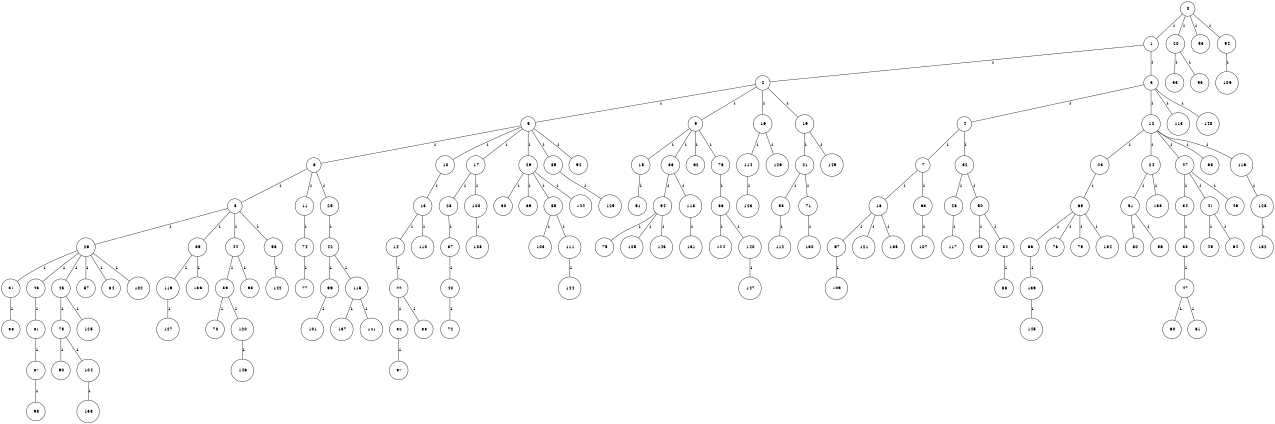graph G {
size="8.5,11;"
ratio = "expand;"
fixedsize="true;"
overlap="scale;"
node[shape=circle,width=.12,hight=.12,fontsize=12]
edge[fontsize=12]

0[label=" 0" color=black, pos="2.6371991,2.896673!"];
1[label=" 1" color=black, pos="1.7388736,0.54186803!"];
2[label=" 2" color=black, pos="1.8570531,2.156849!"];
3[label=" 3" color=black, pos="0.28735974,2.7316701!"];
4[label=" 4" color=black, pos="1.6976089,1.6337558!"];
5[label=" 5" color=black, pos="1.4592409,2.9108558!"];
6[label=" 6" color=black, pos="2.8889682,1.2314155!"];
7[label=" 7" color=black, pos="2.2775403,1.0419095!"];
8[label=" 8" color=black, pos="1.1144514,2.2941648!"];
9[label=" 9" color=black, pos="1.3219251,0.60374333!"];
10[label=" 10" color=black, pos="1.8068802,1.5993455!"];
11[label=" 11" color=black, pos="0.044075546,0.94315596!"];
12[label=" 12" color=black, pos="2.3006608,0.9858923!"];
13[label=" 13" color=black, pos="0.63162992,0.11728285!"];
14[label=" 14" color=black, pos="1.4411397,0.93050833!"];
15[label=" 15" color=black, pos="1.0931525,1.6334195!"];
16[label=" 16" color=black, pos="0.91100032,0.060928828!"];
17[label=" 17" color=black, pos="2.7636172,1.4119035!"];
18[label=" 18" color=black, pos="1.4252645,0.66473727!"];
19[label=" 19" color=black, pos="0.34226468,1.2110245!"];
20[label=" 20" color=black, pos="1.184805,1.4028272!"];
21[label=" 21" color=black, pos="0.093664855,2.337033!"];
22[label=" 22" color=black, pos="1.8688084,0.25348456!"];
23[label=" 23" color=black, pos="0.23995919,0.16956473!"];
24[label=" 24" color=black, pos="1.8144883,0.38388489!"];
25[label=" 25" color=black, pos="0.89516572,0.14860291!"];
26[label=" 26" color=black, pos="2.8070375,1.7897703!"];
27[label=" 27" color=black, pos="1.4212334,1.7922277!"];
28[label=" 28" color=black, pos="0.19771159,2.4224734!"];
29[label=" 29" color=black, pos="0.71516492,0.82618098!"];
30[label=" 30" color=black, pos="0.027047732,1.5459342!"];
31[label=" 31" color=black, pos="1.9665696,1.4179664!"];
32[label=" 32" color=black, pos="1.9459925,1.3591635!"];
33[label=" 33" color=black, pos="1.5976397,2.1615885!"];
34[label=" 34" color=black, pos="1.3211066,2.5539794!"];
35[label=" 35" color=black, pos="0.95215359,2.3483784!"];
36[label=" 36" color=black, pos="2.5412619,0.44124162!"];
37[label=" 37" color=black, pos="1.5303582,1.8404002!"];
38[label=" 38" color=black, pos="0.34708813,0.82441283!"];
39[label=" 39" color=black, pos="1.1018333,2.0947156!"];
40[label=" 40" color=black, pos="1.0442306,2.888984!"];
41[label=" 41" color=black, pos="2.9616454,2.0465475!"];
42[label=" 42" color=black, pos="2.0019313,0.025091977!"];
43[label=" 43" color=black, pos="1.946734,2.1039501!"];
44[label=" 44" color=black, pos="2.1443222,2.7444227!"];
45[label=" 45" color=black, pos="0.81261427,2.2320863!"];
46[label=" 46" color=black, pos="1.9711572,0.47336009!"];
47[label=" 47" color=black, pos="2.2988784,2.1208163!"];
48[label=" 48" color=black, pos="2.0219548,2.9849793!"];
49[label=" 49" color=black, pos="2.0603729,2.2663522!"];
50[label=" 50" color=black, pos="2.6320537,0.016389014!"];
51[label=" 51" color=black, pos="0.66491456,1.0667836!"];
52[label=" 52" color=black, pos="2.6655307,0.48391711!"];
53[label=" 53" color=black, pos="0.39602912,2.6378474!"];
54[label=" 54" color=black, pos="1.7725025,2.4401768!"];
55[label=" 55" color=black, pos="2.6792832,2.4144898!"];
56[label=" 56" color=black, pos="2.5707935,2.6848381!"];
57[label=" 57" color=black, pos="2.4309958,1.6934705!"];
58[label=" 58" color=black, pos="1.2426345,2.6418373!"];
59[label=" 59" color=black, pos="1.8301986,2.7167858!"];
60[label=" 60" color=black, pos="1.5198271,2.9738743!"];
61[label=" 61" color=black, pos="1.9167063,2.2830426!"];
62[label=" 62" color=black, pos="1.7229292,0.76058961!"];
63[label=" 63" color=black, pos="1.2842126,0.10345035!"];
64[label=" 64" color=black, pos="0.57454846,0.48617252!"];
65[label=" 65" color=black, pos="0.73947879,2.0685939!"];
66[label=" 66" color=black, pos="0.88950257,2.8896623!"];
67[label=" 67" color=black, pos="2.419052,1.2154305!"];
68[label=" 68" color=black, pos="0.80715098,0.85473541!"];
69[label=" 69" color=black, pos="1.8010266,1.413066!"];
70[label=" 70" color=black, pos="0.86099743,2.9261683!"];
71[label=" 71" color=black, pos="1.348735,2.0002162!"];
72[label=" 72" color=black, pos="2.8179071,0.92882778!"];
73[label=" 73" color=black, pos="0.66603173,2.5394991!"];
74[label=" 74" color=black, pos="1.7078528,2.2752355!"];
75[label=" 75" color=black, pos="2.0356095,1.065784!"];
76[label=" 76" color=black, pos="2.6799709,2.5666178!"];
77[label=" 77" color=black, pos="0.05829741,0.0049533155!"];
78[label=" 78" color=black, pos="0.15333938,0.064504868!"];
79[label=" 79" color=black, pos="2.9607402,1.4253579!"];
80[label=" 80" color=black, pos="0.55110973,1.3360332!"];
81[label=" 81" color=black, pos="2.3516073,1.7726758!"];
82[label=" 82" color=black, pos="1.3046938,2.186365!"];
83[label=" 83" color=black, pos="1.5385772,1.1830638!"];
84[label=" 84" color=black, pos="2.1726685,2.6995455!"];
85[label=" 85" color=black, pos="1.7293654,2.1502607!"];
86[label=" 86" color=black, pos="1.6356204,2.3847792!"];
87[label=" 87" color=black, pos="0.27948661,1.3750079!"];
88[label=" 88" color=black, pos="0.1643227,2.0477378!"];
89[label=" 89" color=black, pos="2.5865734,2.5753902!"];
90[label=" 90" color=black, pos="0.8683248,2.2315705!"];
91[label=" 91" color=black, pos="2.0139043,0.6254501!"];
92[label=" 92" color=black, pos="1.1643159,2.4175386!"];
93[label=" 93" color=black, pos="0.029494497,0.77638609!"];
94[label=" 94" color=black, pos="0.78256487,0.26147557!"];
95[label=" 95" color=black, pos="2.9713023,2.8926478!"];
96[label=" 96" color=black, pos="2.3475246,2.651555!"];
97[label=" 97" color=black, pos="0.7607992,1.8253652!"];
98[label=" 98" color=black, pos="0.98870045,1.036026!"];
99[label=" 99" color=black, pos="1.47157,1.1891774!"];
100[label=" 100" color=black, pos="1.9864718,0.52956729!"];
101[label=" 101" color=black, pos="2.1745153,1.6810812!"];
102[label=" 102" color=black, pos="2.4671186,1.0191317!"];
103[label=" 103" color=black, pos="0.57904027,0.57404593!"];
104[label=" 104" color=black, pos="1.8521652,1.8606629!"];
105[label=" 105" color=black, pos="1.4525462,0.24208835!"];
106[label=" 106" color=black, pos="1.7429637,2.4438513!"];
107[label=" 107" color=black, pos="1.9395905,2.8504197!"];
108[label=" 108" color=black, pos="0.2397448,0.94202851!"];
109[label=" 109" color=black, pos="2.6859404,1.3713403!"];
110[label=" 110" color=black, pos="1.5656665,2.59148!"];
111[label=" 111" color=black, pos="1.3022515,1.0712716!"];
112[label=" 112" color=black, pos="1.3911268,1.7673811!"];
113[label=" 113" color=black, pos="1.6179625,0.28491964!"];
114[label=" 114" color=black, pos="1.2875838,0.57546001!"];
115[label=" 115" color=black, pos="0.36179973,1.1532365!"];
116[label=" 116" color=black, pos="2.8058667,2.0158047!"];
117[label=" 117" color=black, pos="1.7183747,1.6448661!"];
118[label=" 118" color=black, pos="0.77761703,2.4287479!"];
119[label=" 119" color=black, pos="1.401872,1.2342853!"];
120[label=" 120" color=black, pos="2.431954,2.6366719!"];
121[label=" 121" color=black, pos="0.011135729,0.41084279!"];
122[label=" 122" color=black, pos="1.6503625,1.5258937!"];
123[label=" 123" color=black, pos="2.4121825,2.6137067!"];
124[label=" 124" color=black, pos="1.7743953,0.70985637!"];
125[label=" 125" color=black, pos="2.0166564,2.7768112!"];
126[label=" 126" color=black, pos="2.5910686,1.874142!"];
127[label=" 127" color=black, pos="0.70557863,0.78593947!"];
128[label=" 128" color=black, pos="2.1100936,0.18744918!"];
129[label=" 129" color=black, pos="2.3442028,0.41994881!"];
130[label=" 130" color=black, pos="1.5845948,1.0067275!"];
131[label=" 131" color=black, pos="1.6249728,0.21482656!"];
132[label=" 132" color=black, pos="2.2499456,0.89213806!"];
133[label=" 133" color=black, pos="2.2794055,2.0608754!"];
134[label=" 134" color=black, pos="1.8745083,1.8634147!"];
135[label=" 135" color=black, pos="0.04344462,2.7176196!"];
136[label=" 136" color=black, pos="0.071965522,1.2747675!"];
137[label=" 137" color=black, pos="0.50336076,0.41073364!"];
138[label=" 138" color=black, pos="1.6405589,2.0847328!"];
139[label=" 139" color=black, pos="1.0378953,0.66489979!"];
140[label=" 140" color=black, pos="1.2242423,1.5544429!"];
141[label=" 141" color=black, pos="0.22598708,1.3741219!"];
142[label=" 142" color=black, pos="0.55033564,0.68058238!"];
143[label=" 143" color=black, pos="1.8868908,2.7473185!"];
144[label=" 144" color=black, pos="0.30327077,0.37502464!"];
145[label=" 145" color=black, pos="1.7168023,0.89458706!"];
146[label=" 146" color=black, pos="0.2032194,1.6228929!"];
147[label=" 147" color=black, pos="0.27887928,0.52895566!"];
148[label=" 148" color=black, pos="0.84483059,0.0067693768!"];
149[label=" 149" color=black, pos="0.69871684,1.1713131!"];
0--1[label="1"]
0--20[label="1"]
0--53[label="1"]
0--94[label="1"]
1--2[label="1"]
1--3[label="1"]
2--5[label="1"]
2--9[label="1"]
2--16[label="1"]
2--19[label="1"]
3--4[label="1"]
3--12[label="1"]
3--113[label="1"]
3--148[label="1"]
4--7[label="1"]
4--32[label="1"]
5--6[label="1"]
5--10[label="1"]
5--17[label="1"]
5--29[label="1"]
5--89[label="1"]
5--92[label="1"]
6--8[label="1"]
6--11[label="1"]
6--25[label="1"]
7--18[label="1"]
7--63[label="1"]
8--26[label="1"]
8--39[label="1"]
8--44[label="1"]
8--56[label="1"]
9--15[label="1"]
9--36[label="1"]
9--62[label="1"]
9--76[label="1"]
10--13[label="1"]
11--74[label="1"]
12--23[label="1"]
12--24[label="1"]
12--27[label="1"]
12--68[label="1"]
12--116[label="1"]
13--14[label="1"]
13--110[label="1"]
14--22[label="1"]
15--91[label="1"]
16--114[label="1"]
16--126[label="1"]
17--28[label="1"]
17--100[label="1"]
18--67[label="1"]
18--121[label="1"]
18--135[label="1"]
19--21[label="1"]
19--149[label="1"]
20--33[label="1"]
20--93[label="1"]
21--58[label="1"]
21--71[label="1"]
22--52[label="1"]
22--88[label="1"]
23--65[label="1"]
24--51[label="1"]
24--138[label="1"]
25--42[label="1"]
26--31[label="1"]
26--43[label="1"]
26--45[label="1"]
26--57[label="1"]
26--84[label="1"]
26--102[label="1"]
27--34[label="1"]
27--41[label="1"]
27--46[label="1"]
28--37[label="1"]
29--30[label="1"]
29--69[label="1"]
29--85[label="1"]
29--122[label="1"]
31--35[label="1"]
32--48[label="1"]
32--50[label="1"]
34--38[label="1"]
36--54[label="1"]
36--118[label="1"]
37--40[label="1"]
38--47[label="1"]
39--119[label="1"]
39--136[label="1"]
40--72[label="1"]
41--49[label="1"]
41--64[label="1"]
42--99[label="1"]
42--115[label="1"]
43--81[label="1"]
44--59[label="1"]
44--95[label="1"]
45--78[label="1"]
45--125[label="1"]
47--60[label="1"]
47--61[label="1"]
48--117[label="1"]
50--55[label="1"]
50--82[label="1"]
51--80[label="1"]
51--96[label="1"]
52--97[label="1"]
54--75[label="1"]
54--105[label="1"]
54--143[label="1"]
56--142[label="1"]
58--112[label="1"]
59--70[label="1"]
59--120[label="1"]
63--107[label="1"]
65--66[label="1"]
65--73[label="1"]
65--79[label="1"]
65--134[label="1"]
66--139[label="1"]
67--109[label="1"]
71--130[label="1"]
74--77[label="1"]
76--86[label="1"]
78--90[label="1"]
78--104[label="1"]
81--87[label="1"]
82--83[label="1"]
85--103[label="1"]
85--111[label="1"]
86--124[label="1"]
86--140[label="1"]
87--98[label="1"]
89--129[label="1"]
94--106[label="1"]
99--101[label="1"]
100--108[label="1"]
104--133[label="1"]
111--144[label="1"]
114--123[label="1"]
115--137[label="1"]
115--141[label="1"]
116--128[label="1"]
118--131[label="1"]
119--127[label="1"]
120--146[label="1"]
128--132[label="1"]
139--145[label="1"]
140--147[label="1"]

}
